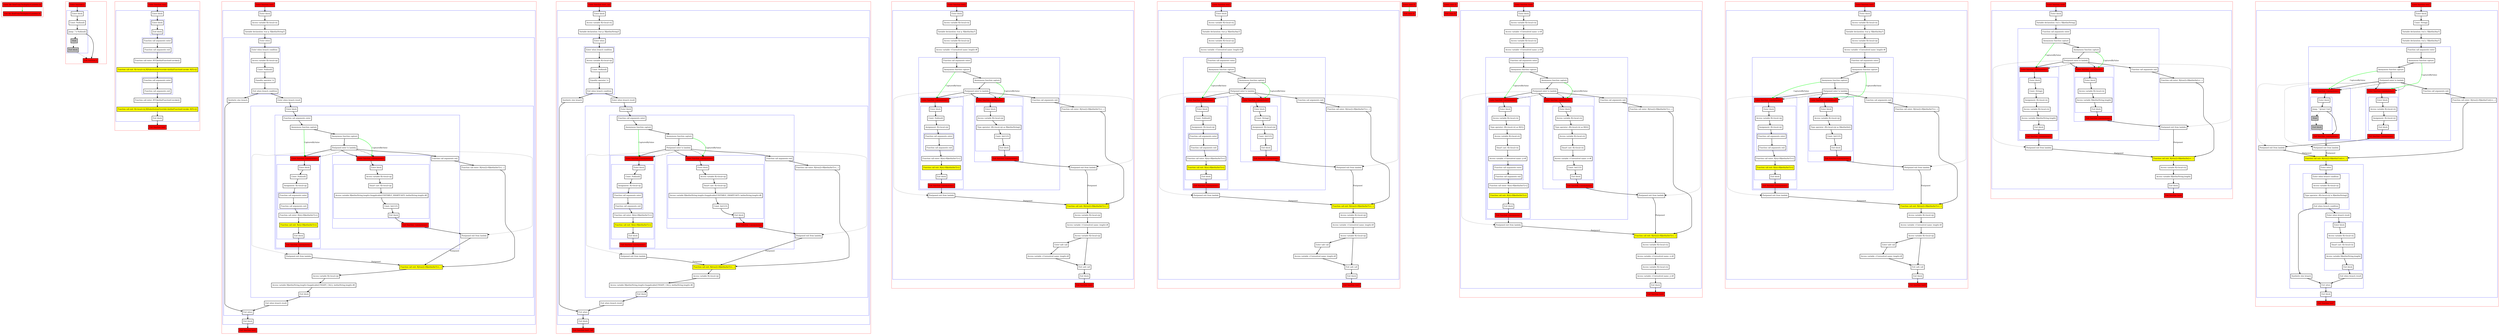 digraph flowFromTwoInplaceLambdas_kt {
    graph [nodesep=3]
    node [shape=box penwidth=2]
    edge [penwidth=2]

    subgraph cluster_0 {
        color=red
        0 [label="Enter file flowFromTwoInplaceLambdas.kt" style="filled" fillcolor=red];
        1 [label="Exit file flowFromTwoInplaceLambdas.kt" style="filled" fillcolor=red];
    }
    0 -> {1} [color=green];

    subgraph cluster_1 {
        color=red
        2 [label="Enter function n" style="filled" fillcolor=red];
        subgraph cluster_2 {
            color=blue
            3 [label="Enter block"];
            4 [label="Const: Null(null)"];
            5 [label="Jump: ^n Null(null)"];
            6 [label="Stub" style="filled" fillcolor=gray];
            7 [label="Exit block" style="filled" fillcolor=gray];
        }
        8 [label="Exit function n" style="filled" fillcolor=red];
    }
    2 -> {3};
    3 -> {4};
    4 -> {5};
    5 -> {8};
    5 -> {6} [style=dotted];
    6 -> {7} [style=dotted];
    7 -> {8} [style=dotted];

    subgraph cluster_3 {
        color=red
        9 [label="Enter function run2" style="filled" fillcolor=red];
        subgraph cluster_4 {
            color=blue
            10 [label="Enter block"];
            subgraph cluster_5 {
                color=blue
                11 [label="Enter block"];
                12 [label="Exit block"];
            }
            subgraph cluster_6 {
                color=blue
                13 [label="Function call arguments enter"];
                14 [label="Function call arguments exit"];
            }
            15 [label="Function call enter: R?C|kotlin/Function0.invoke|()"];
            16 [label="Function call exit: R|<local>/x|.R|SubstitutionOverride<kotlin/Function0.invoke: R|T|>|()" style="filled" fillcolor=yellow];
            subgraph cluster_7 {
                color=blue
                17 [label="Function call arguments enter"];
                18 [label="Function call arguments exit"];
            }
            19 [label="Function call enter: R?C|kotlin/Function0.invoke|()"];
            20 [label="Function call exit: R|<local>/y|.R|SubstitutionOverride<kotlin/Function0.invoke: R|T|>|()" style="filled" fillcolor=yellow];
            21 [label="Exit block"];
        }
        22 [label="Exit function run2" style="filled" fillcolor=red];
    }
    9 -> {10};
    10 -> {11};
    11 -> {12};
    12 -> {13};
    13 -> {14};
    14 -> {15};
    15 -> {16};
    16 -> {17};
    17 -> {18};
    18 -> {19};
    19 -> {20};
    20 -> {21};
    21 -> {22};

    subgraph cluster_8 {
        color=red
        23 [label="Enter function test1" style="filled" fillcolor=red];
        subgraph cluster_9 {
            color=blue
            24 [label="Enter block"];
            25 [label="Access variable R|<local>/x|"];
            26 [label="Variable declaration: lvar p: R|kotlin/String?|"];
            subgraph cluster_10 {
                color=blue
                27 [label="Enter when"];
                subgraph cluster_11 {
                    color=blue
                    28 [label="Enter when branch condition "];
                    29 [label="Access variable R|<local>/p|"];
                    30 [label="Const: Null(null)"];
                    31 [label="Equality operator !="];
                    32 [label="Exit when branch condition"];
                }
                33 [label="Synthetic else branch"];
                34 [label="Enter when branch result"];
                subgraph cluster_12 {
                    color=blue
                    35 [label="Enter block"];
                    subgraph cluster_13 {
                        color=blue
                        36 [label="Function call arguments enter"];
                        37 [label="Anonymous function capture"];
                        38 [label="Anonymous function capture"];
                        39 [label="Postponed enter to lambda"];
                        subgraph cluster_14 {
                            color=blue
                            40 [label="Enter function <anonymous>" style="filled" fillcolor=red];
                            subgraph cluster_15 {
                                color=blue
                                41 [label="Enter block"];
                                42 [label="Access variable R|<local>/p|"];
                                43 [label="Smart cast: R|<local>/p|"];
                                44 [label="Access variable R|kotlin/String.length<Inapplicable(UNSTABLE_SMARTCAST): kotlin/String.length>#|"];
                                45 [label="Const: Int(123)"];
                                46 [label="Exit block"];
                            }
                            47 [label="Exit function <anonymous>" style="filled" fillcolor=red];
                        }
                        subgraph cluster_16 {
                            color=blue
                            48 [label="Enter function <anonymous>" style="filled" fillcolor=red];
                            subgraph cluster_17 {
                                color=blue
                                49 [label="Enter block"];
                                50 [label="Const: Null(null)"];
                                51 [label="Assignment: R|<local>/p|"];
                                subgraph cluster_18 {
                                    color=blue
                                    52 [label="Function call arguments enter"];
                                    53 [label="Function call arguments exit"];
                                }
                                54 [label="Function call enter: R|/n|<R|kotlin/Int?|>()"];
                                55 [label="Function call exit: R|/n|<R|kotlin/Int?|>()" style="filled" fillcolor=yellow];
                                56 [label="Exit block"];
                            }
                            57 [label="Exit function <anonymous>" style="filled" fillcolor=red];
                        }
                        58 [label="Function call arguments exit"];
                    }
                    59 [label="Function call enter: R|/run2|<R|kotlin/Int?|>(...)"];
                    60 [label="Postponed exit from lambda"];
                    61 [label="Postponed exit from lambda"];
                    62 [label="Function call exit: R|/run2|<R|kotlin/Int?|>(...)" style="filled" fillcolor=yellow];
                    63 [label="Access variable R|<local>/p|"];
                    64 [label="Access variable R|kotlin/String.length<Inapplicable(UNSAFE_CALL): kotlin/String.length>#|"];
                    65 [label="Exit block"];
                }
                66 [label="Exit when branch result"];
                67 [label="Exit when"];
            }
            68 [label="Exit block"];
        }
        69 [label="Exit function test1" style="filled" fillcolor=red];
    }
    23 -> {24};
    24 -> {25};
    25 -> {26};
    26 -> {27};
    27 -> {28};
    28 -> {29};
    29 -> {30};
    30 -> {31};
    31 -> {32};
    32 -> {33 34};
    33 -> {67};
    34 -> {35};
    35 -> {36};
    36 -> {37};
    37 -> {38};
    37 -> {48} [color=green label="CapturedByValue"];
    38 -> {39};
    38 -> {40} [color=green label="CapturedByValue"];
    39 -> {40 48 58};
    39 -> {60 61} [style=dotted];
    39 -> {40 48} [style=dashed];
    40 -> {41};
    41 -> {42};
    42 -> {43};
    43 -> {44};
    44 -> {45};
    45 -> {46};
    46 -> {47};
    47 -> {60};
    48 -> {49};
    49 -> {50};
    50 -> {51};
    51 -> {52};
    52 -> {53};
    53 -> {54};
    54 -> {55};
    55 -> {56};
    56 -> {57};
    57 -> {61};
    58 -> {59};
    59 -> {62};
    60 -> {62} [label="Postponed"];
    61 -> {62} [label="Postponed"];
    62 -> {63};
    63 -> {64};
    64 -> {65};
    65 -> {66};
    66 -> {67};
    67 -> {68};
    68 -> {69};

    subgraph cluster_19 {
        color=red
        70 [label="Enter function test1_tail" style="filled" fillcolor=red];
        subgraph cluster_20 {
            color=blue
            71 [label="Enter block"];
            72 [label="Access variable R|<local>/x|"];
            73 [label="Variable declaration: lvar p: R|kotlin/String?|"];
            subgraph cluster_21 {
                color=blue
                74 [label="Enter when"];
                subgraph cluster_22 {
                    color=blue
                    75 [label="Enter when branch condition "];
                    76 [label="Access variable R|<local>/p|"];
                    77 [label="Const: Null(null)"];
                    78 [label="Equality operator !="];
                    79 [label="Exit when branch condition"];
                }
                80 [label="Synthetic else branch"];
                81 [label="Enter when branch result"];
                subgraph cluster_23 {
                    color=blue
                    82 [label="Enter block"];
                    subgraph cluster_24 {
                        color=blue
                        83 [label="Function call arguments enter"];
                        84 [label="Anonymous function capture"];
                        85 [label="Anonymous function capture"];
                        86 [label="Postponed enter to lambda"];
                        subgraph cluster_25 {
                            color=blue
                            87 [label="Enter function <anonymous>" style="filled" fillcolor=red];
                            subgraph cluster_26 {
                                color=blue
                                88 [label="Enter block"];
                                89 [label="Access variable R|<local>/p|"];
                                90 [label="Smart cast: R|<local>/p|"];
                                91 [label="Access variable R|kotlin/String.length<Inapplicable(UNSTABLE_SMARTCAST): kotlin/String.length>#|"];
                                92 [label="Const: Int(123)"];
                                93 [label="Exit block"];
                            }
                            94 [label="Exit function <anonymous>" style="filled" fillcolor=red];
                        }
                        subgraph cluster_27 {
                            color=blue
                            95 [label="Enter function <anonymous>" style="filled" fillcolor=red];
                            subgraph cluster_28 {
                                color=blue
                                96 [label="Enter block"];
                                97 [label="Const: Null(null)"];
                                98 [label="Assignment: R|<local>/p|"];
                                subgraph cluster_29 {
                                    color=blue
                                    99 [label="Function call arguments enter"];
                                    100 [label="Function call arguments exit"];
                                }
                                101 [label="Function call enter: R|/n|<R|kotlin/Int?|>()"];
                                102 [label="Function call exit: R|/n|<R|kotlin/Int?|>()" style="filled" fillcolor=yellow];
                                103 [label="Exit block"];
                            }
                            104 [label="Exit function <anonymous>" style="filled" fillcolor=red];
                        }
                        105 [label="Function call arguments exit"];
                    }
                    106 [label="Function call enter: R|/run2|<R|kotlin/Int?|>(...)"];
                    107 [label="Postponed exit from lambda"];
                    108 [label="Postponed exit from lambda"];
                    109 [label="Function call exit: R|/run2|<R|kotlin/Int?|>(...)" style="filled" fillcolor=yellow];
                    110 [label="Access variable R|<local>/p|"];
                    111 [label="Access variable R|kotlin/String.length<Inapplicable(UNSAFE_CALL): kotlin/String.length>#|"];
                    112 [label="Exit block"];
                }
                113 [label="Exit when branch result"];
                114 [label="Exit when"];
            }
            115 [label="Exit block"];
        }
        116 [label="Exit function test1_tail" style="filled" fillcolor=red];
    }
    70 -> {71};
    71 -> {72};
    72 -> {73};
    73 -> {74};
    74 -> {75};
    75 -> {76};
    76 -> {77};
    77 -> {78};
    78 -> {79};
    79 -> {80 81};
    80 -> {114};
    81 -> {82};
    82 -> {83};
    83 -> {84};
    84 -> {85};
    84 -> {95} [color=green label="CapturedByValue"];
    85 -> {86};
    85 -> {87} [color=green label="CapturedByValue"];
    86 -> {87 95 105};
    86 -> {107 108} [style=dotted];
    86 -> {87 95} [style=dashed];
    87 -> {88};
    88 -> {89};
    89 -> {90};
    90 -> {91};
    91 -> {92};
    92 -> {93};
    93 -> {94};
    94 -> {107};
    95 -> {96};
    96 -> {97};
    97 -> {98};
    98 -> {99};
    99 -> {100};
    100 -> {101};
    101 -> {102};
    102 -> {103};
    103 -> {104};
    104 -> {108};
    105 -> {106};
    106 -> {109};
    107 -> {109} [label="Postponed"];
    108 -> {109} [label="Postponed"];
    109 -> {110};
    110 -> {111};
    111 -> {112};
    112 -> {113};
    113 -> {114};
    114 -> {115};
    115 -> {116};

    subgraph cluster_30 {
        color=red
        117 [label="Enter function test2" style="filled" fillcolor=red];
        subgraph cluster_31 {
            color=blue
            118 [label="Enter block"];
            119 [label="Access variable R|<local>/x|"];
            120 [label="Variable declaration: lvar p: R|kotlin/Any?|"];
            121 [label="Access variable R|<local>/p|"];
            122 [label="Access variable <Unresolved name: length>#"];
            subgraph cluster_32 {
                color=blue
                123 [label="Function call arguments enter"];
                124 [label="Anonymous function capture"];
                125 [label="Anonymous function capture"];
                126 [label="Postponed enter to lambda"];
                subgraph cluster_33 {
                    color=blue
                    127 [label="Enter function <anonymous>" style="filled" fillcolor=red];
                    subgraph cluster_34 {
                        color=blue
                        128 [label="Enter block"];
                        129 [label="Access variable R|<local>/p|"];
                        130 [label="Type operator: (R|<local>/p| as R|kotlin/String|)"];
                        131 [label="Const: Int(123)"];
                        132 [label="Exit block"];
                    }
                    133 [label="Exit function <anonymous>" style="filled" fillcolor=red];
                }
                subgraph cluster_35 {
                    color=blue
                    134 [label="Enter function <anonymous>" style="filled" fillcolor=red];
                    subgraph cluster_36 {
                        color=blue
                        135 [label="Enter block"];
                        136 [label="Const: Null(null)"];
                        137 [label="Assignment: R|<local>/p|"];
                        subgraph cluster_37 {
                            color=blue
                            138 [label="Function call arguments enter"];
                            139 [label="Function call arguments exit"];
                        }
                        140 [label="Function call enter: R|/n|<R|kotlin/Int?|>()"];
                        141 [label="Function call exit: R|/n|<R|kotlin/Int?|>()" style="filled" fillcolor=yellow];
                        142 [label="Exit block"];
                    }
                    143 [label="Exit function <anonymous>" style="filled" fillcolor=red];
                }
                144 [label="Function call arguments exit"];
            }
            145 [label="Function call enter: R|/run2|<R|kotlin/Int?|>(...)"];
            146 [label="Postponed exit from lambda"];
            147 [label="Postponed exit from lambda"];
            148 [label="Function call exit: R|/run2|<R|kotlin/Int?|>(...)" style="filled" fillcolor=yellow];
            149 [label="Access variable R|<local>/p|"];
            150 [label="Access variable <Unresolved name: length>#"];
            151 [label="Access variable R|<local>/p|"];
            152 [label="Enter safe call"];
            153 [label="Access variable <Unresolved name: length>#"];
            154 [label="Exit safe call"];
            155 [label="Exit block"];
        }
        156 [label="Exit function test2" style="filled" fillcolor=red];
    }
    117 -> {118};
    118 -> {119};
    119 -> {120};
    120 -> {121};
    121 -> {122};
    122 -> {123};
    123 -> {124};
    124 -> {125};
    124 -> {134} [color=green label="CapturedByValue"];
    125 -> {126};
    125 -> {127} [color=green label="CapturedByValue"];
    126 -> {127 134 144};
    126 -> {146 147} [style=dotted];
    126 -> {127 134} [style=dashed];
    127 -> {128};
    128 -> {129};
    129 -> {130};
    130 -> {131};
    131 -> {132};
    132 -> {133};
    133 -> {146};
    134 -> {135};
    135 -> {136};
    136 -> {137};
    137 -> {138};
    138 -> {139};
    139 -> {140};
    140 -> {141};
    141 -> {142};
    142 -> {143};
    143 -> {147};
    144 -> {145};
    145 -> {148};
    146 -> {148} [label="Postponed"];
    147 -> {148} [label="Postponed"];
    148 -> {149};
    149 -> {150};
    150 -> {151};
    151 -> {152 154};
    152 -> {153};
    153 -> {154};
    154 -> {155};
    155 -> {156};

    subgraph cluster_38 {
        color=red
        157 [label="Enter function test3" style="filled" fillcolor=red];
        subgraph cluster_39 {
            color=blue
            158 [label="Enter block"];
            159 [label="Access variable R|<local>/x|"];
            160 [label="Variable declaration: lvar p: R|kotlin/Any?|"];
            161 [label="Access variable R|<local>/p|"];
            162 [label="Access variable <Unresolved name: length>#"];
            subgraph cluster_40 {
                color=blue
                163 [label="Function call arguments enter"];
                164 [label="Anonymous function capture"];
                165 [label="Anonymous function capture"];
                166 [label="Postponed enter to lambda"];
                subgraph cluster_41 {
                    color=blue
                    167 [label="Enter function <anonymous>" style="filled" fillcolor=red];
                    subgraph cluster_42 {
                        color=blue
                        168 [label="Enter block"];
                        169 [label="Const: String()"];
                        170 [label="Assignment: R|<local>/p|"];
                        171 [label="Const: Int(123)"];
                        172 [label="Exit block"];
                    }
                    173 [label="Exit function <anonymous>" style="filled" fillcolor=red];
                }
                subgraph cluster_43 {
                    color=blue
                    174 [label="Enter function <anonymous>" style="filled" fillcolor=red];
                    subgraph cluster_44 {
                        color=blue
                        175 [label="Enter block"];
                        176 [label="Const: Null(null)"];
                        177 [label="Assignment: R|<local>/p|"];
                        subgraph cluster_45 {
                            color=blue
                            178 [label="Function call arguments enter"];
                            179 [label="Function call arguments exit"];
                        }
                        180 [label="Function call enter: R|/n|<R|kotlin/Int?|>()"];
                        181 [label="Function call exit: R|/n|<R|kotlin/Int?|>()" style="filled" fillcolor=yellow];
                        182 [label="Exit block"];
                    }
                    183 [label="Exit function <anonymous>" style="filled" fillcolor=red];
                }
                184 [label="Function call arguments exit"];
            }
            185 [label="Function call enter: R|/run2|<R|kotlin/Int?|>(...)"];
            186 [label="Postponed exit from lambda"];
            187 [label="Postponed exit from lambda"];
            188 [label="Function call exit: R|/run2|<R|kotlin/Int?|>(...)" style="filled" fillcolor=yellow];
            189 [label="Access variable R|<local>/p|"];
            190 [label="Access variable <Unresolved name: length>#"];
            191 [label="Access variable R|<local>/p|"];
            192 [label="Enter safe call"];
            193 [label="Access variable <Unresolved name: length>#"];
            194 [label="Exit safe call"];
            195 [label="Exit block"];
        }
        196 [label="Exit function test3" style="filled" fillcolor=red];
    }
    157 -> {158};
    158 -> {159};
    159 -> {160};
    160 -> {161};
    161 -> {162};
    162 -> {163};
    163 -> {164};
    164 -> {165};
    164 -> {174} [color=green label="CapturedByValue"];
    165 -> {166};
    165 -> {167} [color=green label="CapturedByValue"];
    166 -> {167 174 184};
    166 -> {186 187} [style=dotted];
    166 -> {167 174} [style=dashed];
    167 -> {168};
    168 -> {169};
    169 -> {170};
    170 -> {171};
    171 -> {172};
    172 -> {173};
    173 -> {186};
    174 -> {175};
    175 -> {176};
    176 -> {177};
    177 -> {178};
    178 -> {179};
    179 -> {180};
    180 -> {181};
    181 -> {182};
    182 -> {183};
    183 -> {187};
    184 -> {185};
    185 -> {188};
    186 -> {188} [label="Postponed"];
    187 -> {188} [label="Postponed"];
    188 -> {189};
    189 -> {190};
    190 -> {191};
    191 -> {192 194};
    192 -> {193};
    193 -> {194};
    194 -> {195};
    195 -> {196};

    subgraph cluster_46 {
        color=red
        197 [label="Enter class I1" style="filled" fillcolor=red];
        198 [label="Exit class I1" style="filled" fillcolor=red];
    }
    197 -> {198} [color=green];

    subgraph cluster_47 {
        color=red
        199 [label="Enter class I2" style="filled" fillcolor=red];
        200 [label="Exit class I2" style="filled" fillcolor=red];
    }
    199 -> {200} [color=green];

    subgraph cluster_48 {
        color=red
        201 [label="Enter function test4" style="filled" fillcolor=red];
        subgraph cluster_49 {
            color=blue
            202 [label="Enter block"];
            203 [label="Access variable R|<local>/x|"];
            204 [label="Access variable <Unresolved name: x>#"];
            205 [label="Access variable R|<local>/x|"];
            206 [label="Access variable <Unresolved name: y>#"];
            subgraph cluster_50 {
                color=blue
                207 [label="Function call arguments enter"];
                208 [label="Anonymous function capture"];
                209 [label="Anonymous function capture"];
                210 [label="Postponed enter to lambda"];
                subgraph cluster_51 {
                    color=blue
                    211 [label="Enter function <anonymous>" style="filled" fillcolor=red];
                    subgraph cluster_52 {
                        color=blue
                        212 [label="Enter block"];
                        213 [label="Access variable R|<local>/x|"];
                        214 [label="Type operator: (R|<local>/x| as R|I2|)"];
                        215 [label="Access variable R|<local>/x|"];
                        216 [label="Smart cast: R|<local>/x|"];
                        217 [label="Access variable <Unresolved name: x>#"];
                        218 [label="Const: Int(123)"];
                        219 [label="Exit block"];
                    }
                    220 [label="Exit function <anonymous>" style="filled" fillcolor=red];
                }
                subgraph cluster_53 {
                    color=blue
                    221 [label="Enter function <anonymous>" style="filled" fillcolor=red];
                    subgraph cluster_54 {
                        color=blue
                        222 [label="Enter block"];
                        223 [label="Access variable R|<local>/x|"];
                        224 [label="Type operator: (R|<local>/x| as R|I1|)"];
                        225 [label="Access variable R|<local>/x|"];
                        226 [label="Smart cast: R|<local>/x|"];
                        227 [label="Access variable <Unresolved name: y>#"];
                        subgraph cluster_55 {
                            color=blue
                            228 [label="Function call arguments enter"];
                            229 [label="Function call arguments exit"];
                        }
                        230 [label="Function call enter: R|/n|<R|kotlin/Int?|>()"];
                        231 [label="Function call exit: R|/n|<R|kotlin/Int?|>()" style="filled" fillcolor=yellow];
                        232 [label="Exit block"];
                    }
                    233 [label="Exit function <anonymous>" style="filled" fillcolor=red];
                }
                234 [label="Function call arguments exit"];
            }
            235 [label="Function call enter: R|/run2|<R|kotlin/Int?|>(...)"];
            236 [label="Postponed exit from lambda"];
            237 [label="Postponed exit from lambda"];
            238 [label="Function call exit: R|/run2|<R|kotlin/Int?|>(...)" style="filled" fillcolor=yellow];
            239 [label="Access variable R|<local>/x|"];
            240 [label="Access variable <Unresolved name: x>#"];
            241 [label="Access variable R|<local>/x|"];
            242 [label="Access variable <Unresolved name: y>#"];
            243 [label="Exit block"];
        }
        244 [label="Exit function test4" style="filled" fillcolor=red];
    }
    201 -> {202};
    202 -> {203};
    203 -> {204};
    204 -> {205};
    205 -> {206};
    206 -> {207};
    207 -> {208};
    208 -> {209};
    208 -> {221} [color=green label="CapturedByValue"];
    209 -> {210};
    209 -> {211} [color=green label="CapturedByValue"];
    210 -> {211 221 234};
    210 -> {236 237} [style=dotted];
    210 -> {211 221} [style=dashed];
    211 -> {212};
    212 -> {213};
    213 -> {214};
    214 -> {215};
    215 -> {216};
    216 -> {217};
    217 -> {218};
    218 -> {219};
    219 -> {220};
    220 -> {236};
    221 -> {222};
    222 -> {223};
    223 -> {224};
    224 -> {225};
    225 -> {226};
    226 -> {227};
    227 -> {228};
    228 -> {229};
    229 -> {230};
    230 -> {231};
    231 -> {232};
    232 -> {233};
    233 -> {237};
    234 -> {235};
    235 -> {238};
    236 -> {238} [label="Postponed"];
    237 -> {238} [label="Postponed"];
    238 -> {239};
    239 -> {240};
    240 -> {241};
    241 -> {242};
    242 -> {243};
    243 -> {244};

    subgraph cluster_56 {
        color=red
        245 [label="Enter function test5" style="filled" fillcolor=red];
        subgraph cluster_57 {
            color=blue
            246 [label="Enter block"];
            247 [label="Access variable R|<local>/x|"];
            248 [label="Variable declaration: lvar p: R|kotlin/Any?|"];
            249 [label="Access variable R|<local>/p|"];
            250 [label="Access variable <Unresolved name: length>#"];
            subgraph cluster_58 {
                color=blue
                251 [label="Function call arguments enter"];
                252 [label="Anonymous function capture"];
                253 [label="Anonymous function capture"];
                254 [label="Postponed enter to lambda"];
                subgraph cluster_59 {
                    color=blue
                    255 [label="Enter function <anonymous>" style="filled" fillcolor=red];
                    subgraph cluster_60 {
                        color=blue
                        256 [label="Enter block"];
                        257 [label="Access variable R|<local>/q|"];
                        258 [label="Assignment: R|<local>/p|"];
                        subgraph cluster_61 {
                            color=blue
                            259 [label="Function call arguments enter"];
                            260 [label="Function call arguments exit"];
                        }
                        261 [label="Function call enter: R|/n|<R|kotlin/Int?|>()"];
                        262 [label="Function call exit: R|/n|<R|kotlin/Int?|>()" style="filled" fillcolor=yellow];
                        263 [label="Exit block"];
                    }
                    264 [label="Exit function <anonymous>" style="filled" fillcolor=red];
                }
                subgraph cluster_62 {
                    color=blue
                    265 [label="Enter function <anonymous>" style="filled" fillcolor=red];
                    subgraph cluster_63 {
                        color=blue
                        266 [label="Enter block"];
                        267 [label="Access variable R|<local>/p|"];
                        268 [label="Type operator: (R|<local>/p| as R|kotlin/Int|)"];
                        269 [label="Const: Int(123)"];
                        270 [label="Exit block"];
                    }
                    271 [label="Exit function <anonymous>" style="filled" fillcolor=red];
                }
                272 [label="Function call arguments exit"];
            }
            273 [label="Function call enter: R|/run2|<R|kotlin/Int?|>(...)"];
            274 [label="Postponed exit from lambda"];
            275 [label="Postponed exit from lambda"];
            276 [label="Function call exit: R|/run2|<R|kotlin/Int?|>(...)" style="filled" fillcolor=yellow];
            277 [label="Access variable R|<local>/p|"];
            278 [label="Access variable <Unresolved name: length>#"];
            279 [label="Access variable R|<local>/p|"];
            280 [label="Enter safe call"];
            281 [label="Access variable <Unresolved name: length>#"];
            282 [label="Exit safe call"];
            283 [label="Exit block"];
        }
        284 [label="Exit function test5" style="filled" fillcolor=red];
    }
    245 -> {246};
    246 -> {247};
    247 -> {248};
    248 -> {249};
    249 -> {250};
    250 -> {251};
    251 -> {252};
    252 -> {253};
    252 -> {265} [color=green label="CapturedByValue"];
    253 -> {254};
    253 -> {255} [color=green label="CapturedByValue"];
    254 -> {255 265 272};
    254 -> {274 275} [style=dotted];
    254 -> {255 265} [style=dashed];
    255 -> {256};
    256 -> {257};
    257 -> {258};
    258 -> {259};
    259 -> {260};
    260 -> {261};
    261 -> {262};
    262 -> {263};
    263 -> {264};
    264 -> {274};
    265 -> {266};
    266 -> {267};
    267 -> {268};
    268 -> {269};
    269 -> {270};
    270 -> {271};
    271 -> {275};
    272 -> {273};
    273 -> {276};
    274 -> {276} [label="Postponed"];
    275 -> {276} [label="Postponed"];
    276 -> {277};
    277 -> {278};
    278 -> {279};
    279 -> {280 282};
    280 -> {281};
    281 -> {282};
    282 -> {283};
    283 -> {284};

    subgraph cluster_64 {
        color=red
        285 [label="Enter function test6" style="filled" fillcolor=red];
        subgraph cluster_65 {
            color=blue
            286 [label="Enter block"];
            287 [label="Variable declaration: lval x: R|kotlin/String|"];
            subgraph cluster_66 {
                color=blue
                288 [label="Function call arguments enter"];
                289 [label="Anonymous function capture"];
                290 [label="Anonymous function capture"];
                291 [label="Postponed enter to lambda"];
                subgraph cluster_67 {
                    color=blue
                    292 [label="Enter function <anonymous>" style="filled" fillcolor=red];
                    subgraph cluster_68 {
                        color=blue
                        293 [label="Enter block"];
                        294 [label="Access variable R|<local>/x|"];
                        295 [label="Access variable R|kotlin/String.length|"];
                        296 [label="Exit block"];
                    }
                    297 [label="Exit function <anonymous>" style="filled" fillcolor=red];
                }
                subgraph cluster_69 {
                    color=blue
                    298 [label="Enter function <anonymous>" style="filled" fillcolor=red];
                    subgraph cluster_70 {
                        color=blue
                        299 [label="Enter block"];
                        300 [label="Const: String()"];
                        301 [label="Assignment: R|<local>/x|"];
                        302 [label="Access variable R|<local>/x|"];
                        303 [label="Access variable R|kotlin/String.length|"];
                        304 [label="Exit block"];
                    }
                    305 [label="Exit function <anonymous>" style="filled" fillcolor=red];
                }
                306 [label="Function call arguments exit"];
            }
            307 [label="Function call enter: R|/run2|<R|kotlin/Int|>(...)"];
            308 [label="Postponed exit from lambda"];
            309 [label="Postponed exit from lambda"];
            310 [label="Function call exit: R|/run2|<R|kotlin/Int|>(...)" style="filled" fillcolor=yellow];
            311 [label="Access variable R|<local>/x|"];
            312 [label="Access variable R|kotlin/String.length|"];
            313 [label="Exit block"];
        }
        314 [label="Exit function test6" style="filled" fillcolor=red];
    }
    285 -> {286};
    286 -> {287};
    287 -> {288};
    288 -> {289};
    289 -> {290};
    289 -> {298} [color=green label="CapturedByValue"];
    290 -> {291};
    290 -> {292} [color=green label="CapturedByValue"];
    291 -> {292 298 306};
    291 -> {308 309} [style=dotted];
    291 -> {292 298} [style=dashed];
    292 -> {293};
    293 -> {294};
    294 -> {295};
    295 -> {296};
    296 -> {297};
    297 -> {308};
    298 -> {299};
    299 -> {300};
    300 -> {301};
    301 -> {302};
    302 -> {303};
    303 -> {304};
    304 -> {305};
    305 -> {309};
    306 -> {307};
    307 -> {310};
    308 -> {310} [label="Postponed"];
    309 -> {310} [label="Postponed"];
    310 -> {311};
    311 -> {312};
    312 -> {313};
    313 -> {314};

    subgraph cluster_71 {
        color=red
        315 [label="Enter function test7" style="filled" fillcolor=red];
        subgraph cluster_72 {
            color=blue
            316 [label="Enter block"];
            317 [label="Const: String()"];
            318 [label="Variable declaration: lval x: R|kotlin/Any?|"];
            319 [label="Variable declaration: lval y: R|kotlin/Any?|"];
            subgraph cluster_73 {
                color=blue
                320 [label="Function call arguments enter"];
                321 [label="Anonymous function capture"];
                322 [label="Anonymous function capture"];
                323 [label="Postponed enter to lambda"];
                subgraph cluster_74 {
                    color=blue
                    324 [label="Enter function <anonymous>" style="filled" fillcolor=red];
                    subgraph cluster_75 {
                        color=blue
                        325 [label="Enter block"];
                        326 [label="Jump: ^@run2 Unit"];
                        327 [label="Stub" style="filled" fillcolor=gray];
                        328 [label="Exit block" style="filled" fillcolor=gray];
                    }
                    329 [label="Exit function <anonymous>" style="filled" fillcolor=red];
                }
                subgraph cluster_76 {
                    color=blue
                    330 [label="Enter function <anonymous>" style="filled" fillcolor=red];
                    subgraph cluster_77 {
                        color=blue
                        331 [label="Enter block"];
                        332 [label="Access variable R|<local>/x|"];
                        333 [label="Assignment: R|<local>/y|"];
                        334 [label="Exit block"];
                    }
                    335 [label="Exit function <anonymous>" style="filled" fillcolor=red];
                }
                336 [label="Function call arguments exit"];
            }
            337 [label="Function call enter: R|/run2|<R|kotlin/Unit|>(...)"];
            338 [label="Postponed exit from lambda"];
            339 [label="Postponed exit from lambda"];
            340 [label="Function call exit: R|/run2|<R|kotlin/Unit|>(...)" style="filled" fillcolor=yellow];
            subgraph cluster_78 {
                color=blue
                341 [label="Enter when"];
                subgraph cluster_79 {
                    color=blue
                    342 [label="Enter when branch condition "];
                    343 [label="Access variable R|<local>/y|"];
                    344 [label="Type operator: (R|<local>/y| is R|kotlin/String|)"];
                    345 [label="Exit when branch condition"];
                }
                346 [label="Synthetic else branch"];
                347 [label="Enter when branch result"];
                subgraph cluster_80 {
                    color=blue
                    348 [label="Enter block"];
                    349 [label="Access variable R|<local>/x|"];
                    350 [label="Smart cast: R|<local>/x|"];
                    351 [label="Access variable R|kotlin/String.length|"];
                    352 [label="Exit block"];
                }
                353 [label="Exit when branch result"];
                354 [label="Exit when"];
            }
            355 [label="Exit block"];
        }
        356 [label="Exit function test7" style="filled" fillcolor=red];
    }
    315 -> {316};
    316 -> {317};
    317 -> {318};
    318 -> {319};
    319 -> {320};
    320 -> {321};
    321 -> {322};
    321 -> {330} [color=green label="CapturedByValue"];
    322 -> {323};
    322 -> {324} [color=green label="CapturedByValue"];
    323 -> {324 330 336};
    323 -> {338 339} [style=dotted];
    323 -> {324 330} [style=dashed];
    324 -> {325};
    325 -> {326};
    326 -> {329};
    326 -> {327} [style=dotted];
    327 -> {328} [style=dotted];
    328 -> {329} [style=dotted];
    329 -> {338};
    330 -> {331};
    331 -> {332};
    332 -> {333};
    333 -> {334};
    334 -> {335};
    335 -> {339};
    336 -> {337};
    337 -> {340};
    338 -> {340} [label="Postponed"];
    339 -> {340} [label="Postponed"];
    340 -> {341};
    341 -> {342};
    342 -> {343};
    343 -> {344};
    344 -> {345};
    345 -> {346 347};
    346 -> {354};
    347 -> {348};
    348 -> {349};
    349 -> {350};
    350 -> {351};
    351 -> {352};
    352 -> {353};
    353 -> {354};
    354 -> {355};
    355 -> {356};

}
